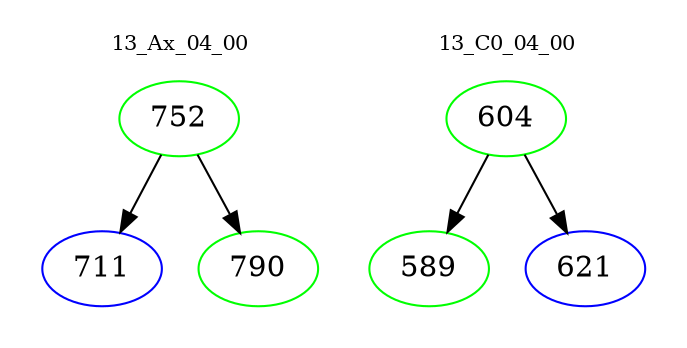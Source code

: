 digraph{
subgraph cluster_0 {
color = white
label = "13_Ax_04_00";
fontsize=10;
T0_752 [label="752", color="green"]
T0_752 -> T0_711 [color="black"]
T0_711 [label="711", color="blue"]
T0_752 -> T0_790 [color="black"]
T0_790 [label="790", color="green"]
}
subgraph cluster_1 {
color = white
label = "13_C0_04_00";
fontsize=10;
T1_604 [label="604", color="green"]
T1_604 -> T1_589 [color="black"]
T1_589 [label="589", color="green"]
T1_604 -> T1_621 [color="black"]
T1_621 [label="621", color="blue"]
}
}
